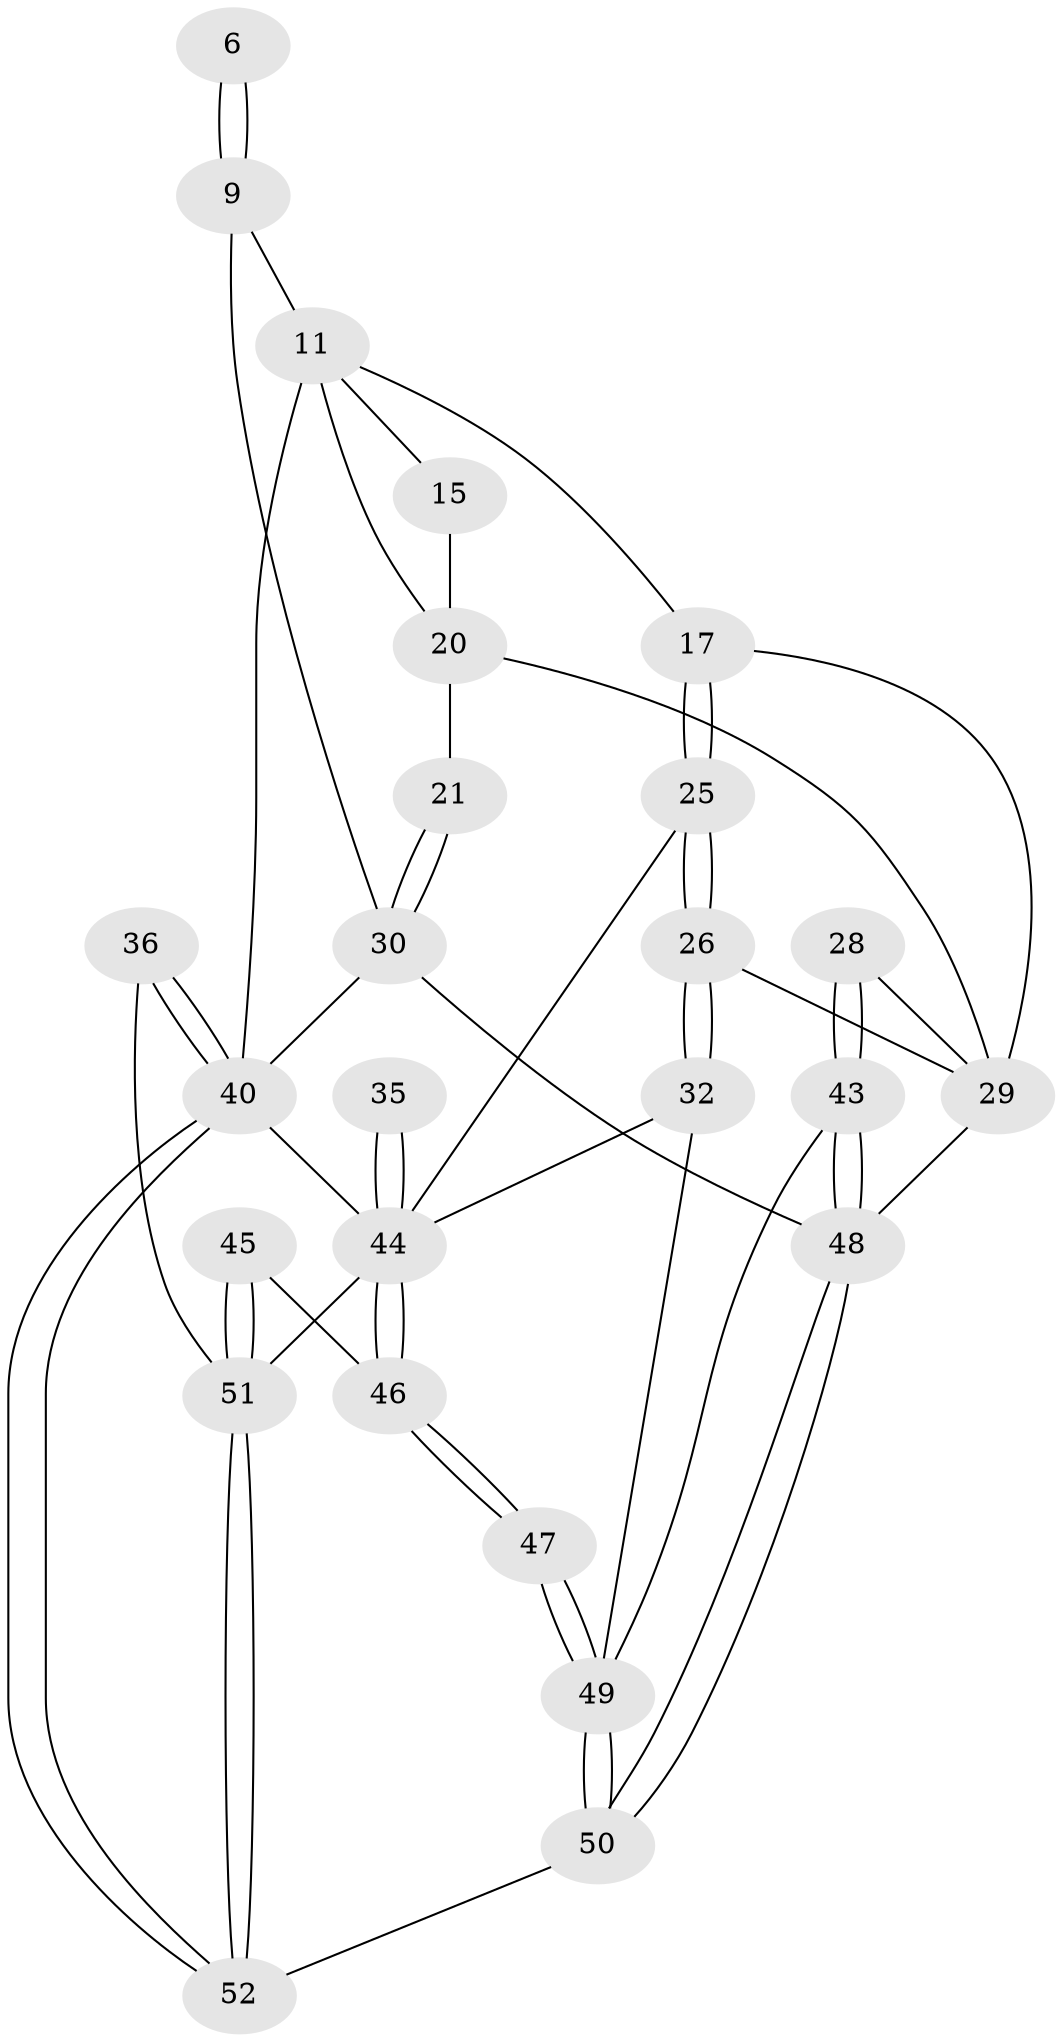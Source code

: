 // original degree distribution, {3: 0.038461538461538464, 4: 0.28846153846153844, 5: 0.4230769230769231, 6: 0.25}
// Generated by graph-tools (version 1.1) at 2025/01/03/09/25 05:01:55]
// undirected, 26 vertices, 58 edges
graph export_dot {
graph [start="1"]
  node [color=gray90,style=filled];
  6 [pos="+0.5591941873509256+0"];
  9 [pos="+0.3246595096894602+0.10854908476122403",super="+5"];
  11 [pos="+0.5823232402700548+0.2995602989160432",super="+8+10"];
  15 [pos="+0.42062265901219553+0.37662985379632263"];
  17 [pos="+0.785638925468951+0.42662443031053005"];
  20 [pos="+0.18037691168562137+0.5167992337031382",super="+16"];
  21 [pos="+0.007956934697922538+0.4767422761036111",super="+14"];
  25 [pos="+0.8621806521892884+0.46695764198583395"];
  26 [pos="+0.6534031501551114+0.7845637472556023"];
  28 [pos="+0.3823757661943807+0.7940687318652754"];
  29 [pos="+0.2584368736229313+0.6678359676989707",super="+27"];
  30 [pos="+0+1",super="+4"];
  32 [pos="+0.6573334473897816+0.8125002060612984"];
  35 [pos="+0.8031008402951173+0.8676305559066466"];
  36 [pos="+1+1"];
  40 [pos="+1+1",super="+3+22"];
  43 [pos="+0.39263240432454144+0.8208528265727572"];
  44 [pos="+0.8100049235456336+0.8841258601702985",super="+39+34"];
  45 [pos="+0.8839271957322637+0.950472994585966"];
  46 [pos="+0.8106489109852802+0.8983580919254402"];
  47 [pos="+0.656245702022969+1"];
  48 [pos="+0.2757285477435422+1",super="+33"];
  49 [pos="+0.6310577345576136+1",super="+42+41"];
  50 [pos="+0.6304905046317899+1"];
  51 [pos="+0.8908680044992139+0.9767676244577833",super="+38"];
  52 [pos="+0.8223000189528883+1"];
  6 -- 9 [weight=2];
  6 -- 9;
  9 -- 30;
  9 -- 11;
  11 -- 15;
  11 -- 40 [weight=2];
  11 -- 20;
  11 -- 17;
  15 -- 20 [weight=2];
  17 -- 25;
  17 -- 25;
  17 -- 29;
  20 -- 21 [weight=2];
  20 -- 29;
  21 -- 30 [weight=2];
  21 -- 30;
  25 -- 26;
  25 -- 26;
  25 -- 44;
  26 -- 32;
  26 -- 32;
  26 -- 29;
  28 -- 29 [weight=2];
  28 -- 43;
  28 -- 43;
  29 -- 48;
  30 -- 40 [weight=2];
  30 -- 48;
  32 -- 49;
  32 -- 44;
  35 -- 44 [weight=3];
  35 -- 44;
  36 -- 40 [weight=2];
  36 -- 40;
  36 -- 51;
  40 -- 52;
  40 -- 52;
  40 -- 44;
  43 -- 48;
  43 -- 48;
  43 -- 49;
  44 -- 46;
  44 -- 46;
  44 -- 51;
  45 -- 46;
  45 -- 51 [weight=2];
  45 -- 51;
  46 -- 47;
  46 -- 47;
  47 -- 49 [weight=2];
  47 -- 49;
  48 -- 50;
  48 -- 50;
  49 -- 50;
  49 -- 50;
  50 -- 52;
  51 -- 52;
  51 -- 52;
}

